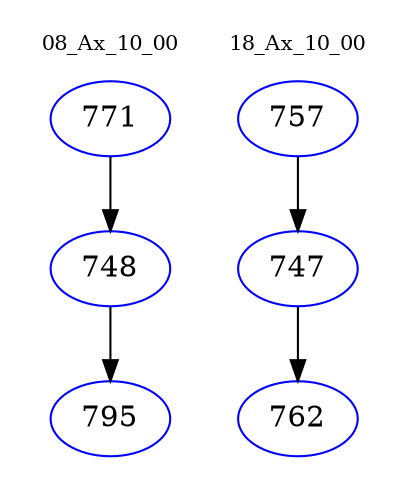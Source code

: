 digraph{
subgraph cluster_0 {
color = white
label = "08_Ax_10_00";
fontsize=10;
T0_771 [label="771", color="blue"]
T0_771 -> T0_748 [color="black"]
T0_748 [label="748", color="blue"]
T0_748 -> T0_795 [color="black"]
T0_795 [label="795", color="blue"]
}
subgraph cluster_1 {
color = white
label = "18_Ax_10_00";
fontsize=10;
T1_757 [label="757", color="blue"]
T1_757 -> T1_747 [color="black"]
T1_747 [label="747", color="blue"]
T1_747 -> T1_762 [color="black"]
T1_762 [label="762", color="blue"]
}
}
